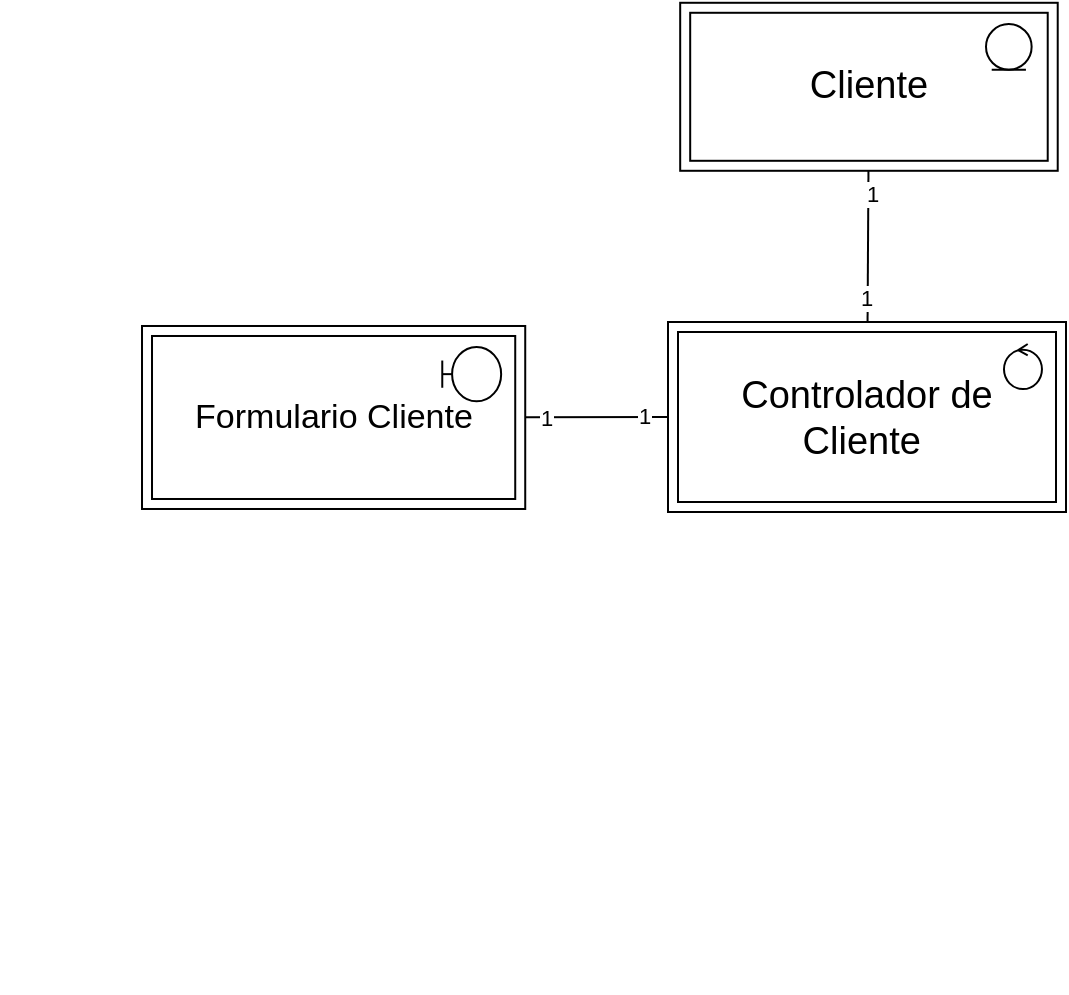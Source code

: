 <mxfile>
    <diagram id="LIjZd805bmnqxpOdVYjs" name="Page-1">
        <mxGraphModel dx="758" dy="607" grid="0" gridSize="10" guides="1" tooltips="1" connect="1" arrows="1" fold="1" page="1" pageScale="1" pageWidth="827" pageHeight="1169" math="0" shadow="0">
            <root>
                <mxCell id="0"/>
                <mxCell id="1" parent="0"/>
                <mxCell id="3" value="" style="group" vertex="1" connectable="0" parent="1">
                    <mxGeometry x="380" y="125" width="199" height="84" as="geometry"/>
                </mxCell>
                <mxCell id="4" value="&lt;font style=&quot;font-size: 19px&quot;&gt;Cliente&lt;/font&gt;" style="shape=ext;margin=3;double=1;whiteSpace=wrap;html=1;align=center;" vertex="1" parent="3">
                    <mxGeometry x="9.097" y="-4.603" width="188.766" height="84" as="geometry"/>
                </mxCell>
                <mxCell id="5" value="" style="ellipse;shape=umlEntity;whiteSpace=wrap;html=1;" vertex="1" parent="3">
                    <mxGeometry x="162" y="6" width="22.82" height="22.84" as="geometry"/>
                </mxCell>
                <mxCell id="6" value="" style="group" vertex="1" connectable="0" parent="1">
                    <mxGeometry x="49" y="520" width="199" height="95" as="geometry"/>
                </mxCell>
                <mxCell id="7" value="" style="group" vertex="1" connectable="0" parent="6">
                    <mxGeometry x="334" y="-240" width="199.0" height="95" as="geometry"/>
                </mxCell>
                <mxCell id="8" value="&lt;font style=&quot;font-size: 19px&quot;&gt;Controlador de Cliente&amp;nbsp;&lt;/font&gt;" style="shape=ext;margin=3;double=1;whiteSpace=wrap;html=1;align=center;" vertex="1" parent="7">
                    <mxGeometry width="199.0" height="95" as="geometry"/>
                </mxCell>
                <mxCell id="9" value="&lt;span style=&quot;color: rgba(0 , 0 , 0 , 0) ; font-family: monospace ; font-size: 0px&quot;&gt;%3CmxGraphModel%3E%3Croot%3E%3CmxCell%20id%3D%220%22%2F%3E%3CmxCell%20id%3D%221%22%20parent%3D%220%22%2F%3E%3CmxCell%20id%3D%222%22%20value%3D%22%22%20style%3D%22shape%3DumlBoundary%3BwhiteSpace%3Dwrap%3Bhtml%3D1%3B%22%20vertex%3D%221%22%20parent%3D%221%22%3E%3CmxGeometry%20x%3D%2298%22%20y%3D%2273%22%20width%3D%2286%22%20height%3D%2267%22%20as%3D%22geometry%22%2F%3E%3C%2FmxCell%3E%3C%2Froot%3E%3C%2FmxGraphModel%3E&lt;/span&gt;" style="ellipse;shape=umlControl;whiteSpace=wrap;html=1;" vertex="1" parent="7">
                    <mxGeometry x="167.996" y="11.001" width="18.985" height="22.552" as="geometry"/>
                </mxCell>
                <mxCell id="11" style="edgeStyle=none;html=1;endArrow=none;endFill=0;" edge="1" parent="1" source="4" target="8">
                    <mxGeometry relative="1" as="geometry"/>
                </mxCell>
                <mxCell id="21" value="1" style="edgeLabel;html=1;align=center;verticalAlign=middle;resizable=0;points=[];" vertex="1" connectable="0" parent="11">
                    <mxGeometry x="-0.709" y="2" relative="1" as="geometry">
                        <mxPoint as="offset"/>
                    </mxGeometry>
                </mxCell>
                <mxCell id="22" value="1" style="edgeLabel;html=1;align=center;verticalAlign=middle;resizable=0;points=[];" vertex="1" connectable="0" parent="11">
                    <mxGeometry x="0.667" y="-1" relative="1" as="geometry">
                        <mxPoint as="offset"/>
                    </mxGeometry>
                </mxCell>
                <mxCell id="17" value="" style="group" vertex="1" connectable="0" parent="1">
                    <mxGeometry x="120.004" y="281.996" width="191.611" height="91.5" as="geometry"/>
                </mxCell>
                <mxCell id="18" value="&lt;font style=&quot;font-size: 17px&quot;&gt;Formulario Cliente&lt;/font&gt;" style="shape=ext;margin=3;double=1;whiteSpace=wrap;html=1;align=center;" vertex="1" parent="17">
                    <mxGeometry width="191.611" height="91.5" as="geometry"/>
                </mxCell>
                <mxCell id="19" value="" style="shape=umlBoundary;whiteSpace=wrap;html=1;" vertex="1" parent="17">
                    <mxGeometry x="150.133" y="10.46" width="29.437" height="27.232" as="geometry"/>
                </mxCell>
                <mxCell id="20" style="edgeStyle=none;html=1;entryX=0;entryY=0.5;entryDx=0;entryDy=0;endArrow=none;endFill=0;" edge="1" parent="1" source="18" target="8">
                    <mxGeometry relative="1" as="geometry"/>
                </mxCell>
                <mxCell id="23" value="1" style="edgeLabel;html=1;align=center;verticalAlign=middle;resizable=0;points=[];" vertex="1" connectable="0" parent="20">
                    <mxGeometry x="-0.703" relative="1" as="geometry">
                        <mxPoint as="offset"/>
                    </mxGeometry>
                </mxCell>
                <mxCell id="24" value="1" style="edgeLabel;html=1;align=center;verticalAlign=middle;resizable=0;points=[];" vertex="1" connectable="0" parent="20">
                    <mxGeometry x="0.669" y="1" relative="1" as="geometry">
                        <mxPoint as="offset"/>
                    </mxGeometry>
                </mxCell>
            </root>
        </mxGraphModel>
    </diagram>
</mxfile>